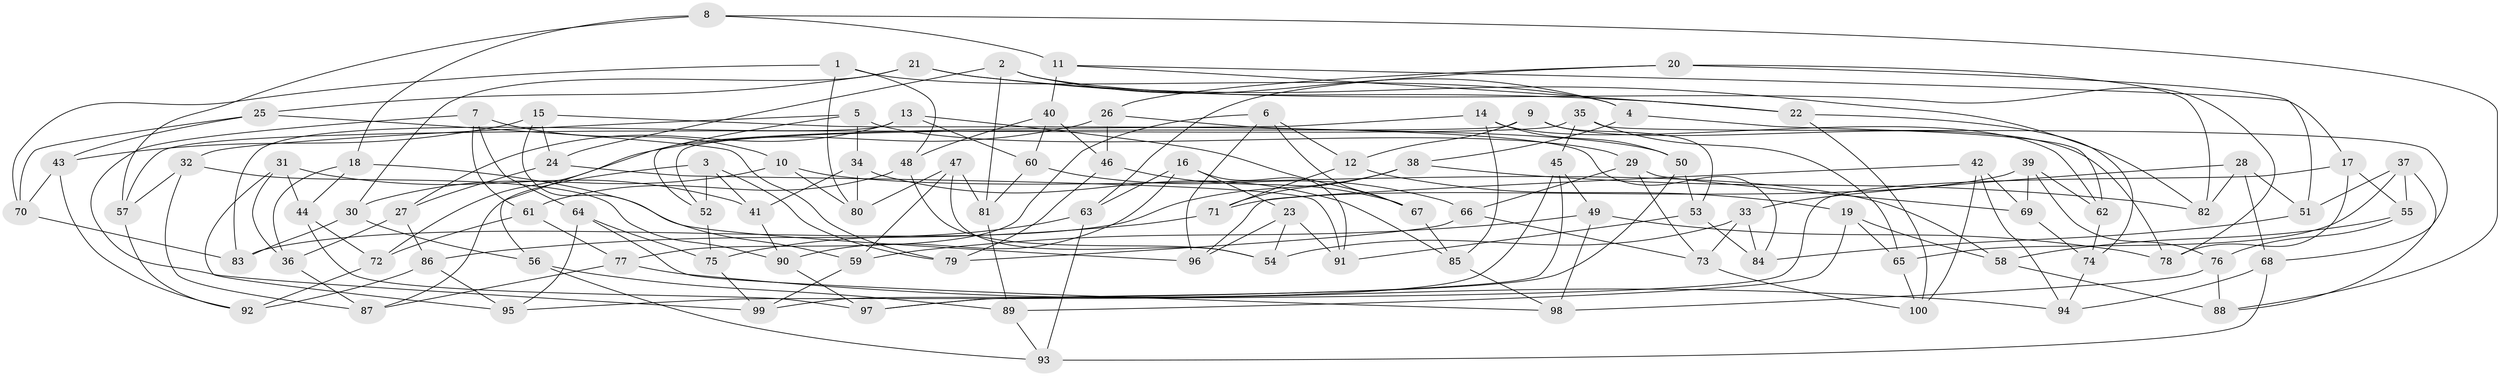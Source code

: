 // Generated by graph-tools (version 1.1) at 2025/39/02/21/25 10:39:02]
// undirected, 100 vertices, 200 edges
graph export_dot {
graph [start="1"]
  node [color=gray90,style=filled];
  1;
  2;
  3;
  4;
  5;
  6;
  7;
  8;
  9;
  10;
  11;
  12;
  13;
  14;
  15;
  16;
  17;
  18;
  19;
  20;
  21;
  22;
  23;
  24;
  25;
  26;
  27;
  28;
  29;
  30;
  31;
  32;
  33;
  34;
  35;
  36;
  37;
  38;
  39;
  40;
  41;
  42;
  43;
  44;
  45;
  46;
  47;
  48;
  49;
  50;
  51;
  52;
  53;
  54;
  55;
  56;
  57;
  58;
  59;
  60;
  61;
  62;
  63;
  64;
  65;
  66;
  67;
  68;
  69;
  70;
  71;
  72;
  73;
  74;
  75;
  76;
  77;
  78;
  79;
  80;
  81;
  82;
  83;
  84;
  85;
  86;
  87;
  88;
  89;
  90;
  91;
  92;
  93;
  94;
  95;
  96;
  97;
  98;
  99;
  100;
  1 -- 48;
  1 -- 4;
  1 -- 80;
  1 -- 70;
  2 -- 4;
  2 -- 81;
  2 -- 24;
  2 -- 78;
  3 -- 41;
  3 -- 52;
  3 -- 87;
  3 -- 79;
  4 -- 38;
  4 -- 62;
  5 -- 32;
  5 -- 56;
  5 -- 34;
  5 -- 29;
  6 -- 96;
  6 -- 67;
  6 -- 12;
  6 -- 77;
  7 -- 64;
  7 -- 61;
  7 -- 99;
  7 -- 10;
  8 -- 11;
  8 -- 88;
  8 -- 18;
  8 -- 57;
  9 -- 78;
  9 -- 52;
  9 -- 12;
  9 -- 53;
  10 -- 80;
  10 -- 58;
  10 -- 30;
  11 -- 40;
  11 -- 17;
  11 -- 22;
  12 -- 71;
  12 -- 19;
  13 -- 67;
  13 -- 27;
  13 -- 60;
  13 -- 83;
  14 -- 52;
  14 -- 50;
  14 -- 62;
  14 -- 85;
  15 -- 24;
  15 -- 59;
  15 -- 84;
  15 -- 43;
  16 -- 63;
  16 -- 23;
  16 -- 91;
  16 -- 90;
  17 -- 95;
  17 -- 55;
  17 -- 78;
  18 -- 44;
  18 -- 36;
  18 -- 96;
  19 -- 65;
  19 -- 58;
  19 -- 89;
  20 -- 63;
  20 -- 26;
  20 -- 51;
  20 -- 82;
  21 -- 82;
  21 -- 22;
  21 -- 25;
  21 -- 30;
  22 -- 100;
  22 -- 74;
  23 -- 96;
  23 -- 54;
  23 -- 91;
  24 -- 91;
  24 -- 27;
  25 -- 70;
  25 -- 43;
  25 -- 79;
  26 -- 46;
  26 -- 72;
  26 -- 50;
  27 -- 36;
  27 -- 86;
  28 -- 82;
  28 -- 33;
  28 -- 68;
  28 -- 51;
  29 -- 66;
  29 -- 73;
  29 -- 69;
  30 -- 56;
  30 -- 83;
  31 -- 95;
  31 -- 44;
  31 -- 41;
  31 -- 36;
  32 -- 87;
  32 -- 90;
  32 -- 57;
  33 -- 84;
  33 -- 73;
  33 -- 54;
  34 -- 80;
  34 -- 85;
  34 -- 41;
  35 -- 68;
  35 -- 45;
  35 -- 65;
  35 -- 57;
  36 -- 87;
  37 -- 65;
  37 -- 55;
  37 -- 88;
  37 -- 51;
  38 -- 82;
  38 -- 71;
  38 -- 83;
  39 -- 69;
  39 -- 76;
  39 -- 71;
  39 -- 62;
  40 -- 46;
  40 -- 60;
  40 -- 48;
  41 -- 90;
  42 -- 69;
  42 -- 96;
  42 -- 94;
  42 -- 100;
  43 -- 92;
  43 -- 70;
  44 -- 97;
  44 -- 72;
  45 -- 49;
  45 -- 99;
  45 -- 97;
  46 -- 67;
  46 -- 79;
  47 -- 59;
  47 -- 54;
  47 -- 81;
  47 -- 80;
  48 -- 61;
  48 -- 54;
  49 -- 98;
  49 -- 78;
  49 -- 59;
  50 -- 53;
  50 -- 97;
  51 -- 84;
  52 -- 75;
  53 -- 91;
  53 -- 84;
  55 -- 58;
  55 -- 76;
  56 -- 93;
  56 -- 89;
  57 -- 92;
  58 -- 88;
  59 -- 99;
  60 -- 81;
  60 -- 66;
  61 -- 77;
  61 -- 72;
  62 -- 74;
  63 -- 75;
  63 -- 93;
  64 -- 98;
  64 -- 95;
  64 -- 75;
  65 -- 100;
  66 -- 79;
  66 -- 73;
  67 -- 85;
  68 -- 93;
  68 -- 94;
  69 -- 74;
  70 -- 83;
  71 -- 86;
  72 -- 92;
  73 -- 100;
  74 -- 94;
  75 -- 99;
  76 -- 98;
  76 -- 88;
  77 -- 94;
  77 -- 87;
  81 -- 89;
  85 -- 98;
  86 -- 95;
  86 -- 92;
  89 -- 93;
  90 -- 97;
}
